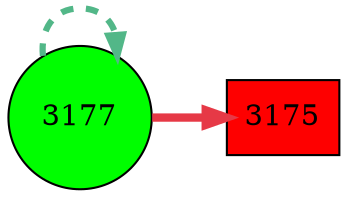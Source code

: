 digraph G{
rankdir=LR;
3177 [style=filled, shape=circle, fillcolor="#00fe00", label="3177"];
3175 [style=filled, shape=box, fillcolor="#fe0000", label="3175"];
3177 -> 3175 [color="#e63946",penwidth=4.00];
3177 -> 3177 [color="#52b788",style=dashed,penwidth=3.00];
}